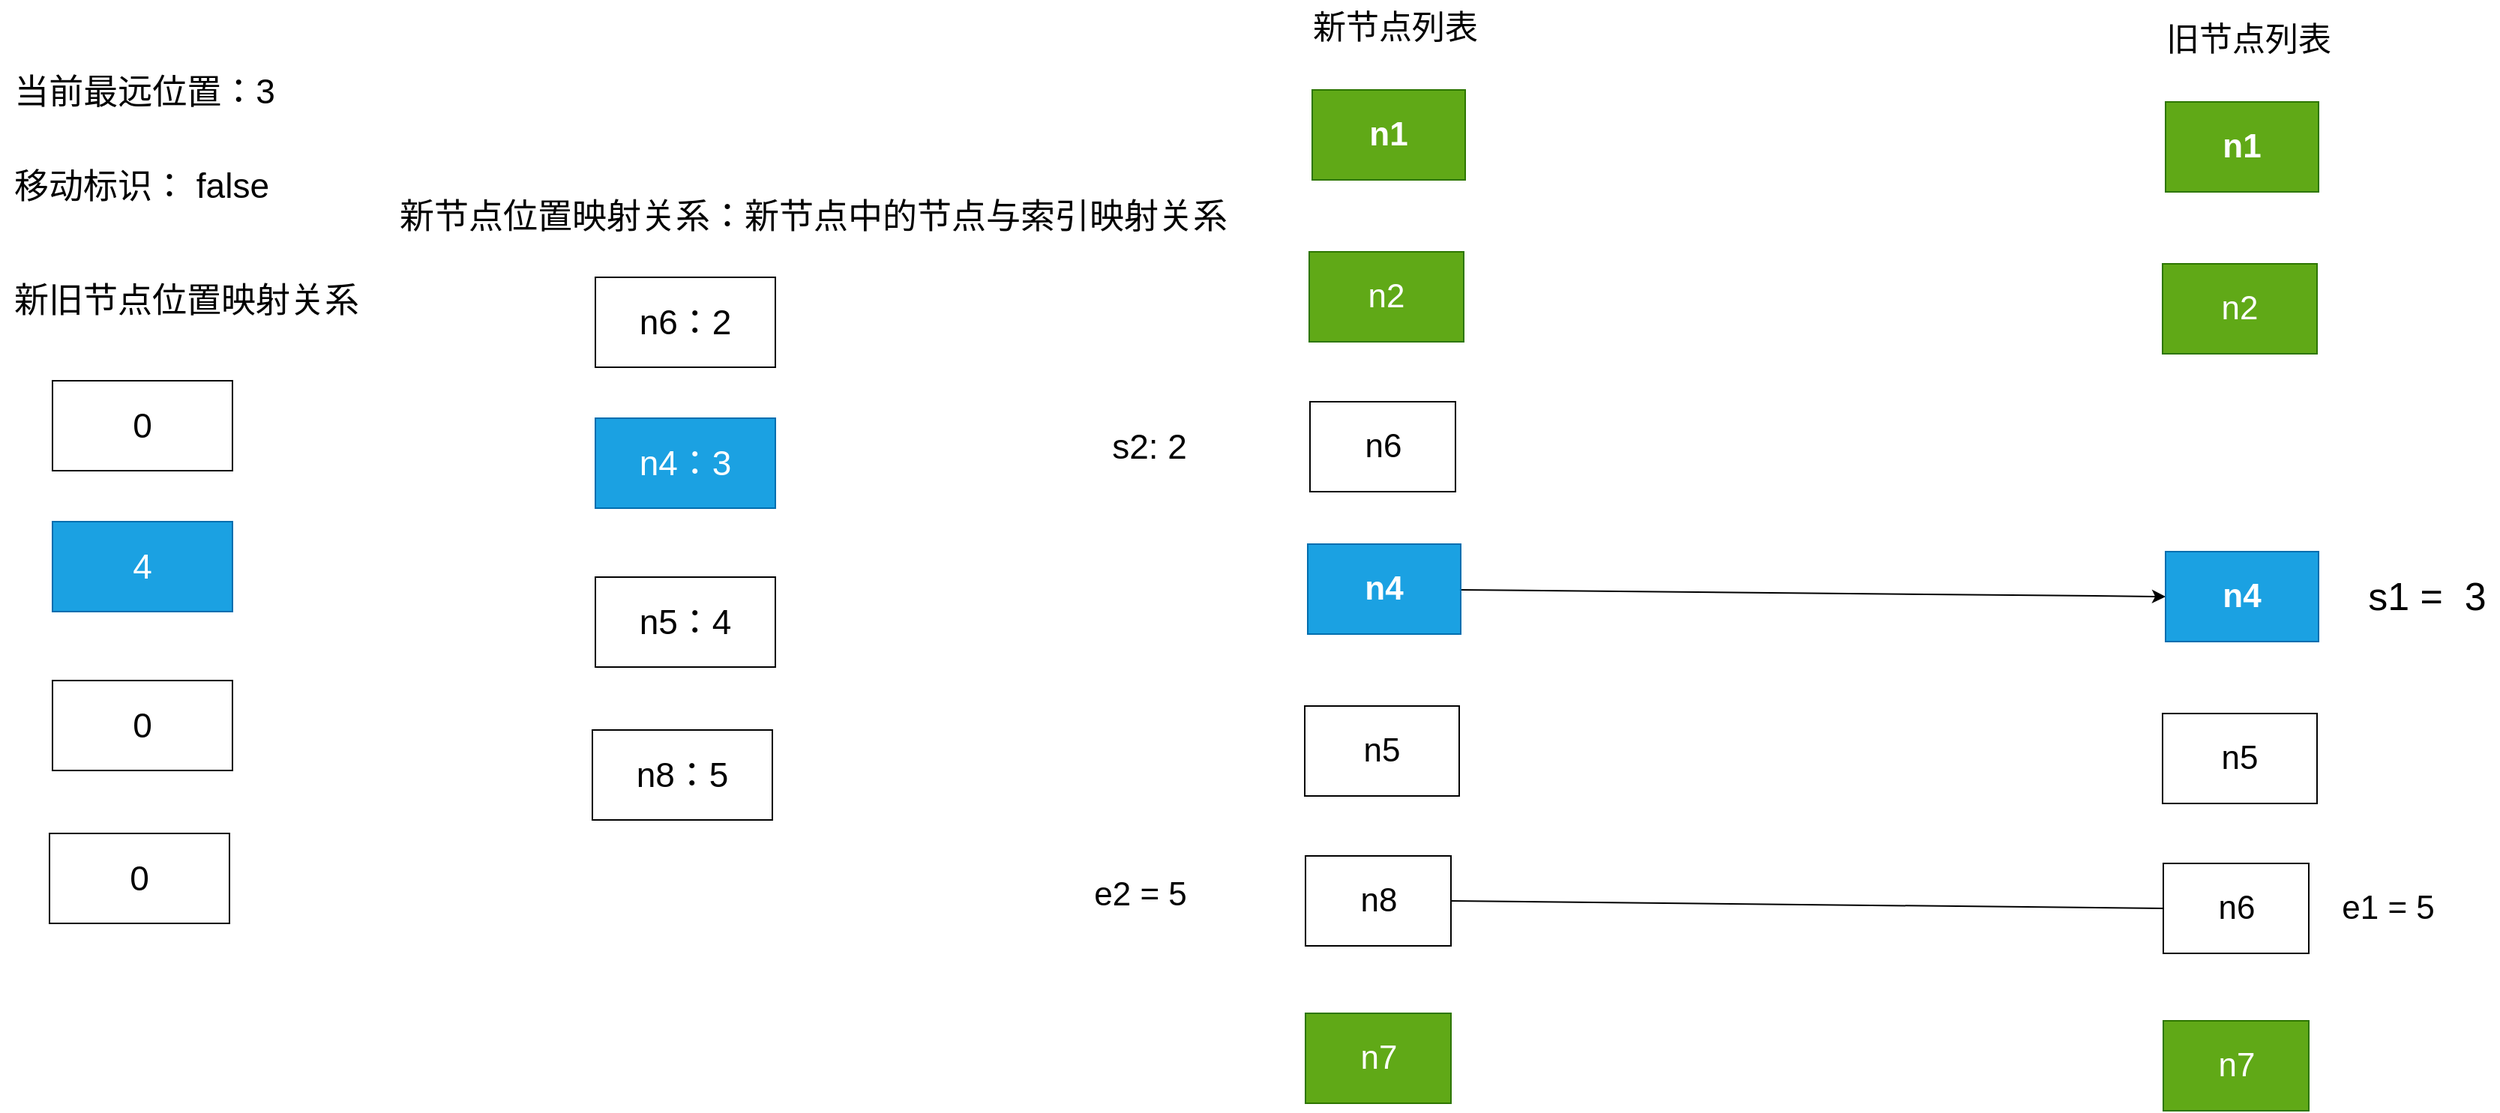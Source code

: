<mxfile>
    <diagram id="PpO-VeStNTFoF9foxZQZ" name="Page-1">
        <mxGraphModel dx="2314" dy="978" grid="0" gridSize="10" guides="1" tooltips="1" connect="1" arrows="1" fold="1" page="0" pageScale="1" pageWidth="850" pageHeight="1100" math="0" shadow="0">
            <root>
                <mxCell id="0"/>
                <mxCell id="1" parent="0"/>
                <mxCell id="2" value="n1" style="rounded=0;whiteSpace=wrap;html=1;fontStyle=1;fillColor=#60a917;fontColor=#ffffff;strokeColor=#2D7600;fontSize=22;" parent="1" vertex="1">
                    <mxGeometry x="177" y="193" width="102" height="60" as="geometry"/>
                </mxCell>
                <mxCell id="3" value="新节点列表" style="text;html=1;align=center;verticalAlign=middle;resizable=0;points=[];autosize=1;strokeColor=none;fillColor=none;fontSize=22;" parent="1" vertex="1">
                    <mxGeometry x="168" y="133" width="128" height="38" as="geometry"/>
                </mxCell>
                <mxCell id="4" value="n2" style="rounded=0;whiteSpace=wrap;html=1;fillColor=#60a917;fontColor=#ffffff;strokeColor=#2D7600;fontSize=22;" parent="1" vertex="1">
                    <mxGeometry x="175" y="301" width="103" height="60" as="geometry"/>
                </mxCell>
                <mxCell id="5" value="n6" style="rounded=0;whiteSpace=wrap;html=1;fontSize=22;" parent="1" vertex="1">
                    <mxGeometry x="175.5" y="401" width="97" height="60" as="geometry"/>
                </mxCell>
                <mxCell id="38" style="edgeStyle=none;html=1;entryX=0;entryY=0.5;entryDx=0;entryDy=0;" edge="1" parent="1" source="6" target="15">
                    <mxGeometry relative="1" as="geometry"/>
                </mxCell>
                <mxCell id="6" value="n4" style="rounded=0;whiteSpace=wrap;html=1;fontStyle=1;fontSize=22;fillColor=#1ba1e2;fontColor=#ffffff;strokeColor=#006EAF;" parent="1" vertex="1">
                    <mxGeometry x="174" y="496" width="102" height="60" as="geometry"/>
                </mxCell>
                <mxCell id="7" value="n5" style="rounded=0;whiteSpace=wrap;html=1;fontSize=22;" parent="1" vertex="1">
                    <mxGeometry x="172" y="604" width="103" height="60" as="geometry"/>
                </mxCell>
                <mxCell id="8" value="n8" style="rounded=0;whiteSpace=wrap;html=1;fontSize=22;" parent="1" vertex="1">
                    <mxGeometry x="172.5" y="704" width="97" height="60" as="geometry"/>
                </mxCell>
                <mxCell id="9" value="n7" style="rounded=0;whiteSpace=wrap;html=1;fontSize=22;fillColor=#60a917;fontColor=#ffffff;strokeColor=#2D7600;" parent="1" vertex="1">
                    <mxGeometry x="172.5" y="809" width="97" height="60" as="geometry"/>
                </mxCell>
                <mxCell id="10" value="n1" style="rounded=0;whiteSpace=wrap;html=1;fontStyle=1;fillColor=#60a917;fontColor=#ffffff;strokeColor=#2D7600;fontSize=22;" parent="1" vertex="1">
                    <mxGeometry x="746" y="201" width="102" height="60" as="geometry"/>
                </mxCell>
                <mxCell id="11" value="旧节点列表" style="text;html=1;align=center;verticalAlign=middle;resizable=0;points=[];autosize=1;strokeColor=none;fillColor=none;fontSize=22;" parent="1" vertex="1">
                    <mxGeometry x="737" y="141" width="128" height="38" as="geometry"/>
                </mxCell>
                <mxCell id="12" value="n2" style="rounded=0;whiteSpace=wrap;html=1;fillColor=#60a917;fontColor=#ffffff;strokeColor=#2D7600;fontSize=22;" parent="1" vertex="1">
                    <mxGeometry x="744" y="309" width="103" height="60" as="geometry"/>
                </mxCell>
                <mxCell id="15" value="n4" style="rounded=0;whiteSpace=wrap;html=1;fontStyle=1;fontSize=22;fillColor=#1ba1e2;fontColor=#ffffff;strokeColor=#006EAF;" parent="1" vertex="1">
                    <mxGeometry x="746" y="501" width="102" height="60" as="geometry"/>
                </mxCell>
                <mxCell id="16" value="n5" style="rounded=0;whiteSpace=wrap;html=1;fontSize=22;" parent="1" vertex="1">
                    <mxGeometry x="744" y="609" width="103" height="60" as="geometry"/>
                </mxCell>
                <mxCell id="17" value="n6" style="rounded=0;whiteSpace=wrap;html=1;fontSize=22;" parent="1" vertex="1">
                    <mxGeometry x="744.5" y="709" width="97" height="60" as="geometry"/>
                </mxCell>
                <mxCell id="18" value="n7" style="rounded=0;whiteSpace=wrap;html=1;fontSize=22;fillColor=#60a917;fontColor=#ffffff;strokeColor=#2D7600;" parent="1" vertex="1">
                    <mxGeometry x="744.5" y="814" width="97" height="60" as="geometry"/>
                </mxCell>
                <mxCell id="19" value="e1 = 5" style="text;html=1;align=center;verticalAlign=middle;resizable=0;points=[];autosize=1;strokeColor=none;fillColor=none;fontSize=22;" parent="1" vertex="1">
                    <mxGeometry x="854" y="720" width="80" height="38" as="geometry"/>
                </mxCell>
                <mxCell id="20" value="e2 = 5" style="text;html=1;align=center;verticalAlign=middle;resizable=0;points=[];autosize=1;strokeColor=none;fillColor=none;fontSize=22;" parent="1" vertex="1">
                    <mxGeometry x="22" y="711" width="80" height="38" as="geometry"/>
                </mxCell>
                <mxCell id="21" value="" style="endArrow=none;html=1;fontSize=22;entryX=0;entryY=0.5;entryDx=0;entryDy=0;exitX=1;exitY=0.5;exitDx=0;exitDy=0;" parent="1" source="8" target="17" edge="1">
                    <mxGeometry width="50" height="50" relative="1" as="geometry">
                        <mxPoint x="-57" y="746" as="sourcePoint"/>
                        <mxPoint x="744" y="746" as="targetPoint"/>
                    </mxGeometry>
                </mxCell>
                <mxCell id="23" value="新节点位置映射关系：新节点中的节点与索引映射关系" style="text;html=1;align=center;verticalAlign=middle;resizable=0;points=[];autosize=1;strokeColor=none;fillColor=none;fontSize=23;" parent="1" vertex="1">
                    <mxGeometry x="-441" y="257" width="570" height="40" as="geometry"/>
                </mxCell>
                <mxCell id="24" value="n6：2" style="rounded=0;whiteSpace=wrap;html=1;fontSize=23;" parent="1" vertex="1">
                    <mxGeometry x="-301" y="318" width="120" height="60" as="geometry"/>
                </mxCell>
                <mxCell id="25" value="n4：3" style="rounded=0;whiteSpace=wrap;html=1;fontSize=23;fillColor=#1ba1e2;fontColor=#ffffff;strokeColor=#006EAF;" parent="1" vertex="1">
                    <mxGeometry x="-301" y="412" width="120" height="60" as="geometry"/>
                </mxCell>
                <mxCell id="26" value="n5：4" style="rounded=0;whiteSpace=wrap;html=1;fontSize=23;" parent="1" vertex="1">
                    <mxGeometry x="-301" y="518" width="120" height="60" as="geometry"/>
                </mxCell>
                <mxCell id="27" value="n8：5" style="rounded=0;whiteSpace=wrap;html=1;fontSize=23;" parent="1" vertex="1">
                    <mxGeometry x="-303" y="620" width="120" height="60" as="geometry"/>
                </mxCell>
                <mxCell id="28" value="s2: 2" style="text;html=1;align=center;verticalAlign=middle;resizable=0;points=[];autosize=1;strokeColor=none;fillColor=none;fontSize=23;" parent="1" vertex="1">
                    <mxGeometry x="34" y="411" width="68" height="40" as="geometry"/>
                </mxCell>
                <mxCell id="30" value="当前最远位置：3" style="text;html=1;align=center;verticalAlign=middle;resizable=0;points=[];autosize=1;strokeColor=none;fillColor=none;fontSize=23;" parent="1" vertex="1">
                    <mxGeometry x="-698" y="174" width="192" height="40" as="geometry"/>
                </mxCell>
                <mxCell id="31" value="移动标识： false" style="text;html=1;align=center;verticalAlign=middle;resizable=0;points=[];autosize=1;strokeColor=none;fillColor=none;fontSize=23;" parent="1" vertex="1">
                    <mxGeometry x="-698" y="237" width="188" height="40" as="geometry"/>
                </mxCell>
                <mxCell id="32" value="新旧节点位置映射关系" style="text;html=1;align=center;verticalAlign=middle;resizable=0;points=[];autosize=1;strokeColor=none;fillColor=none;fontSize=23;" parent="1" vertex="1">
                    <mxGeometry x="-698" y="313" width="248" height="40" as="geometry"/>
                </mxCell>
                <mxCell id="33" value="0" style="rounded=0;whiteSpace=wrap;html=1;fontSize=23;" parent="1" vertex="1">
                    <mxGeometry x="-663" y="387" width="120" height="60" as="geometry"/>
                </mxCell>
                <mxCell id="34" value="4" style="rounded=0;whiteSpace=wrap;html=1;fontSize=23;fillColor=#1ba1e2;fontColor=#ffffff;strokeColor=#006EAF;" parent="1" vertex="1">
                    <mxGeometry x="-663" y="481" width="120" height="60" as="geometry"/>
                </mxCell>
                <mxCell id="35" value="0" style="rounded=0;whiteSpace=wrap;html=1;fontSize=23;" parent="1" vertex="1">
                    <mxGeometry x="-663" y="587" width="120" height="60" as="geometry"/>
                </mxCell>
                <mxCell id="36" value="0" style="rounded=0;whiteSpace=wrap;html=1;fontSize=23;" parent="1" vertex="1">
                    <mxGeometry x="-665" y="689" width="120" height="60" as="geometry"/>
                </mxCell>
                <mxCell id="37" value="s1 =&amp;nbsp; 3" style="text;html=1;align=center;verticalAlign=middle;resizable=0;points=[];autosize=1;strokeColor=none;fillColor=none;fontSize=26;" parent="1" vertex="1">
                    <mxGeometry x="871" y="509.5" width="97" height="43" as="geometry"/>
                </mxCell>
            </root>
        </mxGraphModel>
    </diagram>
</mxfile>